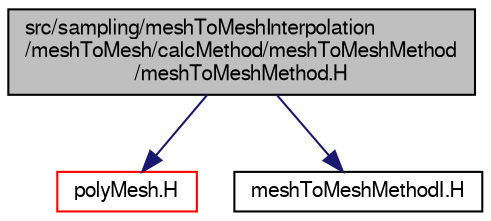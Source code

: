 digraph "src/sampling/meshToMeshInterpolation/meshToMesh/calcMethod/meshToMeshMethod/meshToMeshMethod.H"
{
  bgcolor="transparent";
  edge [fontname="FreeSans",fontsize="10",labelfontname="FreeSans",labelfontsize="10"];
  node [fontname="FreeSans",fontsize="10",shape=record];
  Node0 [label="src/sampling/meshToMeshInterpolation\l/meshToMesh/calcMethod/meshToMeshMethod\l/meshToMeshMethod.H",height=0.2,width=0.4,color="black", fillcolor="grey75", style="filled", fontcolor="black"];
  Node0 -> Node1 [color="midnightblue",fontsize="10",style="solid",fontname="FreeSans"];
  Node1 [label="polyMesh.H",height=0.2,width=0.4,color="red",URL="$a11630.html"];
  Node0 -> Node220 [color="midnightblue",fontsize="10",style="solid",fontname="FreeSans"];
  Node220 [label="meshToMeshMethodI.H",height=0.2,width=0.4,color="black",URL="$a14546.html"];
}

